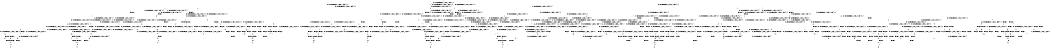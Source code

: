 digraph BCG {
size = "7, 10.5";
center = TRUE;
node [shape = circle];
0 [peripheries = 2];
0 -> 1 [label = "EX !0 !ATOMIC_EXCH_BRANCH (1, +0, FALSE, +1, 1, FALSE) !{0, 1, 2}"];
0 -> 2 [label = "EX !2 !ATOMIC_EXCH_BRANCH (1, +1, TRUE, +0, 2, TRUE) !{0, 1, 2}"];
0 -> 3 [label = "EX !1 !ATOMIC_EXCH_BRANCH (1, +0, TRUE, +0, 1, TRUE) !{0, 1, 2}"];
0 -> 4 [label = "EX !0 !ATOMIC_EXCH_BRANCH (1, +0, FALSE, +1, 1, FALSE) !{0, 1, 2}"];
1 -> 5 [label = "EX !2 !ATOMIC_EXCH_BRANCH (1, +1, TRUE, +0, 2, TRUE) !{0, 1, 2}"];
1 -> 6 [label = "EX !1 !ATOMIC_EXCH_BRANCH (1, +0, TRUE, +0, 1, TRUE) !{0, 1, 2}"];
1 -> 7 [label = "TERMINATE !0"];
2 -> 8 [label = "EX !0 !ATOMIC_EXCH_BRANCH (1, +0, FALSE, +1, 1, TRUE) !{0, 1, 2}"];
2 -> 9 [label = "EX !1 !ATOMIC_EXCH_BRANCH (1, +0, TRUE, +0, 1, FALSE) !{0, 1, 2}"];
2 -> 10 [label = "TERMINATE !2"];
2 -> 11 [label = "EX !0 !ATOMIC_EXCH_BRANCH (1, +0, FALSE, +1, 1, TRUE) !{0, 1, 2}"];
3 -> 3 [label = "EX !1 !ATOMIC_EXCH_BRANCH (1, +0, TRUE, +0, 1, TRUE) !{0, 1, 2}"];
3 -> 12 [label = "EX !0 !ATOMIC_EXCH_BRANCH (1, +0, FALSE, +1, 1, FALSE) !{0, 1, 2}"];
3 -> 13 [label = "EX !2 !ATOMIC_EXCH_BRANCH (1, +1, TRUE, +0, 2, TRUE) !{0, 1, 2}"];
3 -> 14 [label = "EX !0 !ATOMIC_EXCH_BRANCH (1, +0, FALSE, +1, 1, FALSE) !{0, 1, 2}"];
4 -> 15 [label = "EX !1 !ATOMIC_EXCH_BRANCH (1, +0, TRUE, +0, 1, TRUE) !{0, 1, 2}"];
4 -> 16 [label = "EX !2 !ATOMIC_EXCH_BRANCH (1, +1, TRUE, +0, 2, TRUE) !{0, 1, 2}"];
4 -> 17 [label = "EX !1 !ATOMIC_EXCH_BRANCH (1, +0, TRUE, +0, 1, TRUE) !{0, 1, 2}"];
4 -> 18 [label = "TERMINATE !0"];
5 -> 19 [label = "EX !1 !ATOMIC_EXCH_BRANCH (1, +0, TRUE, +0, 1, FALSE) !{0, 1, 2}"];
5 -> 20 [label = "TERMINATE !0"];
5 -> 21 [label = "TERMINATE !2"];
6 -> 6 [label = "EX !1 !ATOMIC_EXCH_BRANCH (1, +0, TRUE, +0, 1, TRUE) !{0, 1, 2}"];
6 -> 22 [label = "EX !2 !ATOMIC_EXCH_BRANCH (1, +1, TRUE, +0, 2, TRUE) !{0, 1, 2}"];
6 -> 23 [label = "TERMINATE !0"];
7 -> 24 [label = "EX !2 !ATOMIC_EXCH_BRANCH (1, +1, TRUE, +0, 2, TRUE) !{1, 2}"];
7 -> 25 [label = "EX !1 !ATOMIC_EXCH_BRANCH (1, +0, TRUE, +0, 1, TRUE) !{1, 2}"];
7 -> 26 [label = "EX !1 !ATOMIC_EXCH_BRANCH (1, +0, TRUE, +0, 1, TRUE) !{1, 2}"];
8 -> 8 [label = "EX !0 !ATOMIC_EXCH_BRANCH (1, +0, FALSE, +1, 1, TRUE) !{0, 1, 2}"];
8 -> 27 [label = "EX !1 !ATOMIC_EXCH_BRANCH (1, +0, TRUE, +0, 1, FALSE) !{0, 1, 2}"];
8 -> 28 [label = "TERMINATE !2"];
8 -> 11 [label = "EX !0 !ATOMIC_EXCH_BRANCH (1, +0, FALSE, +1, 1, TRUE) !{0, 1, 2}"];
9 -> 29 [label = "EX !0 !ATOMIC_EXCH_BRANCH (1, +0, FALSE, +1, 1, FALSE) !{0, 1, 2}"];
9 -> 30 [label = "TERMINATE !2"];
9 -> 31 [label = "TERMINATE !1"];
9 -> 32 [label = "EX !0 !ATOMIC_EXCH_BRANCH (1, +0, FALSE, +1, 1, FALSE) !{0, 1, 2}"];
10 -> 33 [label = "EX !0 !ATOMIC_EXCH_BRANCH (1, +0, FALSE, +1, 1, TRUE) !{0, 1}"];
10 -> 34 [label = "EX !1 !ATOMIC_EXCH_BRANCH (1, +0, TRUE, +0, 1, FALSE) !{0, 1}"];
10 -> 35 [label = "EX !0 !ATOMIC_EXCH_BRANCH (1, +0, FALSE, +1, 1, TRUE) !{0, 1}"];
11 -> 36 [label = "EX !1 !ATOMIC_EXCH_BRANCH (1, +0, TRUE, +0, 1, FALSE) !{0, 1, 2}"];
11 -> 11 [label = "EX !0 !ATOMIC_EXCH_BRANCH (1, +0, FALSE, +1, 1, TRUE) !{0, 1, 2}"];
11 -> 37 [label = "EX !1 !ATOMIC_EXCH_BRANCH (1, +0, TRUE, +0, 1, FALSE) !{0, 1, 2}"];
11 -> 38 [label = "TERMINATE !2"];
12 -> 6 [label = "EX !1 !ATOMIC_EXCH_BRANCH (1, +0, TRUE, +0, 1, TRUE) !{0, 1, 2}"];
12 -> 22 [label = "EX !2 !ATOMIC_EXCH_BRANCH (1, +1, TRUE, +0, 2, TRUE) !{0, 1, 2}"];
12 -> 23 [label = "TERMINATE !0"];
13 -> 9 [label = "EX !1 !ATOMIC_EXCH_BRANCH (1, +0, TRUE, +0, 1, FALSE) !{0, 1, 2}"];
13 -> 39 [label = "EX !0 !ATOMIC_EXCH_BRANCH (1, +0, FALSE, +1, 1, TRUE) !{0, 1, 2}"];
13 -> 40 [label = "TERMINATE !2"];
13 -> 41 [label = "EX !0 !ATOMIC_EXCH_BRANCH (1, +0, FALSE, +1, 1, TRUE) !{0, 1, 2}"];
14 -> 15 [label = "EX !1 !ATOMIC_EXCH_BRANCH (1, +0, TRUE, +0, 1, TRUE) !{0, 1, 2}"];
14 -> 17 [label = "EX !1 !ATOMIC_EXCH_BRANCH (1, +0, TRUE, +0, 1, TRUE) !{0, 1, 2}"];
14 -> 42 [label = "EX !2 !ATOMIC_EXCH_BRANCH (1, +1, TRUE, +0, 2, TRUE) !{0, 1, 2}"];
14 -> 43 [label = "TERMINATE !0"];
15 -> 44 [label = "EX !2 !ATOMIC_EXCH_BRANCH (1, +1, TRUE, +0, 2, TRUE) !{0, 1, 2}"];
15 -> 15 [label = "EX !1 !ATOMIC_EXCH_BRANCH (1, +0, TRUE, +0, 1, TRUE) !{0, 1, 2}"];
15 -> 45 [label = "EX !2 !ATOMIC_EXCH_BRANCH (1, +1, TRUE, +0, 2, TRUE) !{0, 1, 2}"];
15 -> 46 [label = "TERMINATE !0"];
16 -> 47 [label = "EX !1 !ATOMIC_EXCH_BRANCH (1, +0, TRUE, +0, 1, FALSE) !{0, 1, 2}"];
16 -> 48 [label = "EX !1 !ATOMIC_EXCH_BRANCH (1, +0, TRUE, +0, 1, FALSE) !{0, 1, 2}"];
16 -> 49 [label = "TERMINATE !0"];
16 -> 50 [label = "TERMINATE !2"];
17 -> 15 [label = "EX !1 !ATOMIC_EXCH_BRANCH (1, +0, TRUE, +0, 1, TRUE) !{0, 1, 2}"];
17 -> 17 [label = "EX !1 !ATOMIC_EXCH_BRANCH (1, +0, TRUE, +0, 1, TRUE) !{0, 1, 2}"];
17 -> 42 [label = "EX !2 !ATOMIC_EXCH_BRANCH (1, +1, TRUE, +0, 2, TRUE) !{0, 1, 2}"];
17 -> 43 [label = "TERMINATE !0"];
18 -> 51 [label = "EX !2 !ATOMIC_EXCH_BRANCH (1, +1, TRUE, +0, 2, TRUE) !{1, 2}"];
18 -> 52 [label = "EX !1 !ATOMIC_EXCH_BRANCH (1, +0, TRUE, +0, 1, TRUE) !{1, 2}"];
19 -> 53 [label = "TERMINATE !0"];
19 -> 54 [label = "TERMINATE !2"];
19 -> 55 [label = "TERMINATE !1"];
20 -> 56 [label = "EX !1 !ATOMIC_EXCH_BRANCH (1, +0, TRUE, +0, 1, FALSE) !{1, 2}"];
20 -> 57 [label = "TERMINATE !2"];
20 -> 58 [label = "EX !1 !ATOMIC_EXCH_BRANCH (1, +0, TRUE, +0, 1, FALSE) !{1, 2}"];
21 -> 59 [label = "EX !1 !ATOMIC_EXCH_BRANCH (1, +0, TRUE, +0, 1, FALSE) !{0, 1}"];
21 -> 57 [label = "TERMINATE !0"];
22 -> 19 [label = "EX !1 !ATOMIC_EXCH_BRANCH (1, +0, TRUE, +0, 1, FALSE) !{0, 1, 2}"];
22 -> 60 [label = "TERMINATE !0"];
22 -> 61 [label = "TERMINATE !2"];
23 -> 25 [label = "EX !1 !ATOMIC_EXCH_BRANCH (1, +0, TRUE, +0, 1, TRUE) !{1, 2}"];
23 -> 62 [label = "EX !2 !ATOMIC_EXCH_BRANCH (1, +1, TRUE, +0, 2, TRUE) !{1, 2}"];
23 -> 26 [label = "EX !1 !ATOMIC_EXCH_BRANCH (1, +0, TRUE, +0, 1, TRUE) !{1, 2}"];
24 -> 56 [label = "EX !1 !ATOMIC_EXCH_BRANCH (1, +0, TRUE, +0, 1, FALSE) !{1, 2}"];
24 -> 57 [label = "TERMINATE !2"];
24 -> 58 [label = "EX !1 !ATOMIC_EXCH_BRANCH (1, +0, TRUE, +0, 1, FALSE) !{1, 2}"];
25 -> 25 [label = "EX !1 !ATOMIC_EXCH_BRANCH (1, +0, TRUE, +0, 1, TRUE) !{1, 2}"];
25 -> 62 [label = "EX !2 !ATOMIC_EXCH_BRANCH (1, +1, TRUE, +0, 2, TRUE) !{1, 2}"];
25 -> 26 [label = "EX !1 !ATOMIC_EXCH_BRANCH (1, +0, TRUE, +0, 1, TRUE) !{1, 2}"];
26 -> 63 [label = "EX !2 !ATOMIC_EXCH_BRANCH (1, +1, TRUE, +0, 2, TRUE) !{1, 2}"];
26 -> 26 [label = "EX !1 !ATOMIC_EXCH_BRANCH (1, +0, TRUE, +0, 1, TRUE) !{1, 2}"];
26 -> 64 [label = "EX !2 !ATOMIC_EXCH_BRANCH (1, +1, TRUE, +0, 2, TRUE) !{1, 2}"];
27 -> 29 [label = "EX !0 !ATOMIC_EXCH_BRANCH (1, +0, FALSE, +1, 1, FALSE) !{0, 1, 2}"];
27 -> 65 [label = "TERMINATE !2"];
27 -> 66 [label = "TERMINATE !1"];
27 -> 32 [label = "EX !0 !ATOMIC_EXCH_BRANCH (1, +0, FALSE, +1, 1, FALSE) !{0, 1, 2}"];
28 -> 33 [label = "EX !0 !ATOMIC_EXCH_BRANCH (1, +0, FALSE, +1, 1, TRUE) !{0, 1}"];
28 -> 67 [label = "EX !1 !ATOMIC_EXCH_BRANCH (1, +0, TRUE, +0, 1, FALSE) !{0, 1}"];
28 -> 35 [label = "EX !0 !ATOMIC_EXCH_BRANCH (1, +0, FALSE, +1, 1, TRUE) !{0, 1}"];
29 -> 53 [label = "TERMINATE !0"];
29 -> 54 [label = "TERMINATE !2"];
29 -> 55 [label = "TERMINATE !1"];
30 -> 68 [label = "EX !0 !ATOMIC_EXCH_BRANCH (1, +0, FALSE, +1, 1, FALSE) !{0, 1}"];
30 -> 69 [label = "TERMINATE !1"];
30 -> 70 [label = "EX !0 !ATOMIC_EXCH_BRANCH (1, +0, FALSE, +1, 1, FALSE) !{0, 1}"];
31 -> 71 [label = "EX !0 !ATOMIC_EXCH_BRANCH (1, +0, FALSE, +1, 1, FALSE) !{0, 2}"];
31 -> 69 [label = "TERMINATE !2"];
31 -> 72 [label = "EX !0 !ATOMIC_EXCH_BRANCH (1, +0, FALSE, +1, 1, FALSE) !{0, 2}"];
32 -> 73 [label = "TERMINATE !0"];
32 -> 74 [label = "TERMINATE !2"];
32 -> 75 [label = "TERMINATE !1"];
33 -> 33 [label = "EX !0 !ATOMIC_EXCH_BRANCH (1, +0, FALSE, +1, 1, TRUE) !{0, 1}"];
33 -> 67 [label = "EX !1 !ATOMIC_EXCH_BRANCH (1, +0, TRUE, +0, 1, FALSE) !{0, 1}"];
33 -> 35 [label = "EX !0 !ATOMIC_EXCH_BRANCH (1, +0, FALSE, +1, 1, TRUE) !{0, 1}"];
34 -> 68 [label = "EX !0 !ATOMIC_EXCH_BRANCH (1, +0, FALSE, +1, 1, FALSE) !{0, 1}"];
34 -> 69 [label = "TERMINATE !1"];
34 -> 70 [label = "EX !0 !ATOMIC_EXCH_BRANCH (1, +0, FALSE, +1, 1, FALSE) !{0, 1}"];
35 -> 76 [label = "EX !1 !ATOMIC_EXCH_BRANCH (1, +0, TRUE, +0, 1, FALSE) !{0, 1}"];
35 -> 35 [label = "EX !0 !ATOMIC_EXCH_BRANCH (1, +0, FALSE, +1, 1, TRUE) !{0, 1}"];
35 -> 77 [label = "EX !1 !ATOMIC_EXCH_BRANCH (1, +0, TRUE, +0, 1, FALSE) !{0, 1}"];
36 -> 78 [label = "EX !0 !ATOMIC_EXCH_BRANCH (1, +0, FALSE, +1, 1, FALSE) !{0, 1, 2}"];
36 -> 79 [label = "TERMINATE !2"];
36 -> 80 [label = "TERMINATE !1"];
37 -> 32 [label = "EX !0 !ATOMIC_EXCH_BRANCH (1, +0, FALSE, +1, 1, FALSE) !{0, 1, 2}"];
37 -> 81 [label = "TERMINATE !2"];
37 -> 82 [label = "TERMINATE !1"];
38 -> 83 [label = "EX !0 !ATOMIC_EXCH_BRANCH (1, +0, FALSE, +1, 1, TRUE) !{0, 1}"];
38 -> 84 [label = "EX !1 !ATOMIC_EXCH_BRANCH (1, +0, TRUE, +0, 1, FALSE) !{0, 1}"];
39 -> 39 [label = "EX !0 !ATOMIC_EXCH_BRANCH (1, +0, FALSE, +1, 1, TRUE) !{0, 1, 2}"];
39 -> 27 [label = "EX !1 !ATOMIC_EXCH_BRANCH (1, +0, TRUE, +0, 1, FALSE) !{0, 1, 2}"];
39 -> 85 [label = "TERMINATE !2"];
39 -> 41 [label = "EX !0 !ATOMIC_EXCH_BRANCH (1, +0, FALSE, +1, 1, TRUE) !{0, 1, 2}"];
40 -> 34 [label = "EX !1 !ATOMIC_EXCH_BRANCH (1, +0, TRUE, +0, 1, FALSE) !{0, 1}"];
40 -> 86 [label = "EX !0 !ATOMIC_EXCH_BRANCH (1, +0, FALSE, +1, 1, TRUE) !{0, 1}"];
40 -> 87 [label = "EX !0 !ATOMIC_EXCH_BRANCH (1, +0, FALSE, +1, 1, TRUE) !{0, 1}"];
41 -> 36 [label = "EX !1 !ATOMIC_EXCH_BRANCH (1, +0, TRUE, +0, 1, FALSE) !{0, 1, 2}"];
41 -> 41 [label = "EX !0 !ATOMIC_EXCH_BRANCH (1, +0, FALSE, +1, 1, TRUE) !{0, 1, 2}"];
41 -> 37 [label = "EX !1 !ATOMIC_EXCH_BRANCH (1, +0, TRUE, +0, 1, FALSE) !{0, 1, 2}"];
41 -> 88 [label = "TERMINATE !2"];
42 -> 47 [label = "EX !1 !ATOMIC_EXCH_BRANCH (1, +0, TRUE, +0, 1, FALSE) !{0, 1, 2}"];
42 -> 48 [label = "EX !1 !ATOMIC_EXCH_BRANCH (1, +0, TRUE, +0, 1, FALSE) !{0, 1, 2}"];
42 -> 89 [label = "TERMINATE !0"];
42 -> 90 [label = "TERMINATE !2"];
43 -> 52 [label = "EX !1 !ATOMIC_EXCH_BRANCH (1, +0, TRUE, +0, 1, TRUE) !{1, 2}"];
43 -> 91 [label = "EX !2 !ATOMIC_EXCH_BRANCH (1, +1, TRUE, +0, 2, TRUE) !{1, 2}"];
44 -> 92 [label = "EX !1 !ATOMIC_EXCH_BRANCH (1, +0, TRUE, +0, 1, FALSE) !{0, 1, 2}"];
44 -> 93 [label = "TERMINATE !0"];
44 -> 94 [label = "TERMINATE !2"];
45 -> 47 [label = "EX !1 !ATOMIC_EXCH_BRANCH (1, +0, TRUE, +0, 1, FALSE) !{0, 1, 2}"];
45 -> 95 [label = "TERMINATE !0"];
45 -> 96 [label = "TERMINATE !2"];
46 -> 97 [label = "EX !1 !ATOMIC_EXCH_BRANCH (1, +0, TRUE, +0, 1, TRUE) !{1, 2}"];
46 -> 98 [label = "EX !2 !ATOMIC_EXCH_BRANCH (1, +1, TRUE, +0, 2, TRUE) !{1, 2}"];
47 -> 99 [label = "TERMINATE !0"];
47 -> 100 [label = "TERMINATE !2"];
47 -> 101 [label = "TERMINATE !1"];
48 -> 73 [label = "TERMINATE !0"];
48 -> 74 [label = "TERMINATE !2"];
48 -> 75 [label = "TERMINATE !1"];
49 -> 102 [label = "EX !1 !ATOMIC_EXCH_BRANCH (1, +0, TRUE, +0, 1, FALSE) !{1, 2}"];
49 -> 103 [label = "TERMINATE !2"];
50 -> 104 [label = "EX !1 !ATOMIC_EXCH_BRANCH (1, +0, TRUE, +0, 1, FALSE) !{0, 1}"];
50 -> 103 [label = "TERMINATE !0"];
51 -> 102 [label = "EX !1 !ATOMIC_EXCH_BRANCH (1, +0, TRUE, +0, 1, FALSE) !{1, 2}"];
51 -> 103 [label = "TERMINATE !2"];
52 -> 52 [label = "EX !1 !ATOMIC_EXCH_BRANCH (1, +0, TRUE, +0, 1, TRUE) !{1, 2}"];
52 -> 91 [label = "EX !2 !ATOMIC_EXCH_BRANCH (1, +1, TRUE, +0, 2, TRUE) !{1, 2}"];
53 -> 105 [label = "TERMINATE !2"];
53 -> 106 [label = "TERMINATE !1"];
54 -> 105 [label = "TERMINATE !0"];
54 -> 107 [label = "TERMINATE !1"];
55 -> 106 [label = "TERMINATE !0"];
55 -> 107 [label = "TERMINATE !2"];
56 -> 105 [label = "TERMINATE !2"];
56 -> 106 [label = "TERMINATE !1"];
57 -> 108 [label = "EX !1 !ATOMIC_EXCH_BRANCH (1, +0, TRUE, +0, 1, FALSE) !{1}"];
57 -> 109 [label = "EX !1 !ATOMIC_EXCH_BRANCH (1, +0, TRUE, +0, 1, FALSE) !{1}"];
58 -> 110 [label = "TERMINATE !2"];
58 -> 111 [label = "TERMINATE !1"];
59 -> 105 [label = "TERMINATE !0"];
59 -> 107 [label = "TERMINATE !1"];
60 -> 56 [label = "EX !1 !ATOMIC_EXCH_BRANCH (1, +0, TRUE, +0, 1, FALSE) !{1, 2}"];
60 -> 112 [label = "TERMINATE !2"];
60 -> 58 [label = "EX !1 !ATOMIC_EXCH_BRANCH (1, +0, TRUE, +0, 1, FALSE) !{1, 2}"];
61 -> 59 [label = "EX !1 !ATOMIC_EXCH_BRANCH (1, +0, TRUE, +0, 1, FALSE) !{0, 1}"];
61 -> 112 [label = "TERMINATE !0"];
62 -> 56 [label = "EX !1 !ATOMIC_EXCH_BRANCH (1, +0, TRUE, +0, 1, FALSE) !{1, 2}"];
62 -> 112 [label = "TERMINATE !2"];
62 -> 58 [label = "EX !1 !ATOMIC_EXCH_BRANCH (1, +0, TRUE, +0, 1, FALSE) !{1, 2}"];
63 -> 113 [label = "EX !1 !ATOMIC_EXCH_BRANCH (1, +0, TRUE, +0, 1, FALSE) !{1, 2}"];
63 -> 114 [label = "TERMINATE !2"];
63 -> 58 [label = "EX !1 !ATOMIC_EXCH_BRANCH (1, +0, TRUE, +0, 1, FALSE) !{1, 2}"];
64 -> 58 [label = "EX !1 !ATOMIC_EXCH_BRANCH (1, +0, TRUE, +0, 1, FALSE) !{1, 2}"];
64 -> 115 [label = "TERMINATE !2"];
65 -> 68 [label = "EX !0 !ATOMIC_EXCH_BRANCH (1, +0, FALSE, +1, 1, FALSE) !{0, 1}"];
65 -> 116 [label = "TERMINATE !1"];
65 -> 70 [label = "EX !0 !ATOMIC_EXCH_BRANCH (1, +0, FALSE, +1, 1, FALSE) !{0, 1}"];
66 -> 71 [label = "EX !0 !ATOMIC_EXCH_BRANCH (1, +0, FALSE, +1, 1, FALSE) !{0, 2}"];
66 -> 116 [label = "TERMINATE !2"];
66 -> 72 [label = "EX !0 !ATOMIC_EXCH_BRANCH (1, +0, FALSE, +1, 1, FALSE) !{0, 2}"];
67 -> 68 [label = "EX !0 !ATOMIC_EXCH_BRANCH (1, +0, FALSE, +1, 1, FALSE) !{0, 1}"];
67 -> 116 [label = "TERMINATE !1"];
67 -> 70 [label = "EX !0 !ATOMIC_EXCH_BRANCH (1, +0, FALSE, +1, 1, FALSE) !{0, 1}"];
68 -> 105 [label = "TERMINATE !0"];
68 -> 107 [label = "TERMINATE !1"];
69 -> 117 [label = "EX !0 !ATOMIC_EXCH_BRANCH (1, +0, FALSE, +1, 1, FALSE) !{0}"];
69 -> 118 [label = "EX !0 !ATOMIC_EXCH_BRANCH (1, +0, FALSE, +1, 1, FALSE) !{0}"];
70 -> 119 [label = "TERMINATE !0"];
70 -> 120 [label = "TERMINATE !1"];
71 -> 106 [label = "TERMINATE !0"];
71 -> 107 [label = "TERMINATE !2"];
72 -> 121 [label = "TERMINATE !0"];
72 -> 122 [label = "TERMINATE !2"];
73 -> 123 [label = "TERMINATE !2"];
73 -> 124 [label = "TERMINATE !1"];
74 -> 123 [label = "TERMINATE !0"];
74 -> 125 [label = "TERMINATE !1"];
75 -> 124 [label = "TERMINATE !0"];
75 -> 125 [label = "TERMINATE !2"];
76 -> 126 [label = "EX !0 !ATOMIC_EXCH_BRANCH (1, +0, FALSE, +1, 1, FALSE) !{0, 1}"];
76 -> 127 [label = "TERMINATE !1"];
76 -> 70 [label = "EX !0 !ATOMIC_EXCH_BRANCH (1, +0, FALSE, +1, 1, FALSE) !{0, 1}"];
77 -> 70 [label = "EX !0 !ATOMIC_EXCH_BRANCH (1, +0, FALSE, +1, 1, FALSE) !{0, 1}"];
77 -> 128 [label = "TERMINATE !1"];
78 -> 99 [label = "TERMINATE !0"];
78 -> 100 [label = "TERMINATE !2"];
78 -> 101 [label = "TERMINATE !1"];
79 -> 129 [label = "EX !0 !ATOMIC_EXCH_BRANCH (1, +0, FALSE, +1, 1, FALSE) !{0, 1}"];
79 -> 130 [label = "TERMINATE !1"];
80 -> 131 [label = "EX !0 !ATOMIC_EXCH_BRANCH (1, +0, FALSE, +1, 1, FALSE) !{0, 2}"];
80 -> 130 [label = "TERMINATE !2"];
81 -> 132 [label = "EX !0 !ATOMIC_EXCH_BRANCH (1, +0, FALSE, +1, 1, FALSE) !{0, 1}"];
81 -> 133 [label = "TERMINATE !1"];
82 -> 134 [label = "EX !0 !ATOMIC_EXCH_BRANCH (1, +0, FALSE, +1, 1, FALSE) !{0, 2}"];
82 -> 133 [label = "TERMINATE !2"];
83 -> 83 [label = "EX !0 !ATOMIC_EXCH_BRANCH (1, +0, FALSE, +1, 1, TRUE) !{0, 1}"];
83 -> 84 [label = "EX !1 !ATOMIC_EXCH_BRANCH (1, +0, TRUE, +0, 1, FALSE) !{0, 1}"];
84 -> 132 [label = "EX !0 !ATOMIC_EXCH_BRANCH (1, +0, FALSE, +1, 1, FALSE) !{0, 1}"];
84 -> 133 [label = "TERMINATE !1"];
85 -> 86 [label = "EX !0 !ATOMIC_EXCH_BRANCH (1, +0, FALSE, +1, 1, TRUE) !{0, 1}"];
85 -> 67 [label = "EX !1 !ATOMIC_EXCH_BRANCH (1, +0, TRUE, +0, 1, FALSE) !{0, 1}"];
85 -> 87 [label = "EX !0 !ATOMIC_EXCH_BRANCH (1, +0, FALSE, +1, 1, TRUE) !{0, 1}"];
86 -> 86 [label = "EX !0 !ATOMIC_EXCH_BRANCH (1, +0, FALSE, +1, 1, TRUE) !{0, 1}"];
86 -> 67 [label = "EX !1 !ATOMIC_EXCH_BRANCH (1, +0, TRUE, +0, 1, FALSE) !{0, 1}"];
86 -> 87 [label = "EX !0 !ATOMIC_EXCH_BRANCH (1, +0, FALSE, +1, 1, TRUE) !{0, 1}"];
87 -> 76 [label = "EX !1 !ATOMIC_EXCH_BRANCH (1, +0, TRUE, +0, 1, FALSE) !{0, 1}"];
87 -> 87 [label = "EX !0 !ATOMIC_EXCH_BRANCH (1, +0, FALSE, +1, 1, TRUE) !{0, 1}"];
87 -> 77 [label = "EX !1 !ATOMIC_EXCH_BRANCH (1, +0, TRUE, +0, 1, FALSE) !{0, 1}"];
88 -> 135 [label = "EX !0 !ATOMIC_EXCH_BRANCH (1, +0, FALSE, +1, 1, TRUE) !{0, 1}"];
88 -> 84 [label = "EX !1 !ATOMIC_EXCH_BRANCH (1, +0, TRUE, +0, 1, FALSE) !{0, 1}"];
89 -> 102 [label = "EX !1 !ATOMIC_EXCH_BRANCH (1, +0, TRUE, +0, 1, FALSE) !{1, 2}"];
89 -> 136 [label = "TERMINATE !2"];
90 -> 104 [label = "EX !1 !ATOMIC_EXCH_BRANCH (1, +0, TRUE, +0, 1, FALSE) !{0, 1}"];
90 -> 136 [label = "TERMINATE !0"];
91 -> 102 [label = "EX !1 !ATOMIC_EXCH_BRANCH (1, +0, TRUE, +0, 1, FALSE) !{1, 2}"];
91 -> 136 [label = "TERMINATE !2"];
92 -> 137 [label = "TERMINATE !0"];
92 -> 138 [label = "TERMINATE !2"];
92 -> 139 [label = "TERMINATE !1"];
93 -> 140 [label = "EX !1 !ATOMIC_EXCH_BRANCH (1, +0, TRUE, +0, 1, FALSE) !{1, 2}"];
93 -> 141 [label = "TERMINATE !2"];
94 -> 142 [label = "EX !1 !ATOMIC_EXCH_BRANCH (1, +0, TRUE, +0, 1, FALSE) !{0, 1}"];
94 -> 141 [label = "TERMINATE !0"];
95 -> 143 [label = "EX !1 !ATOMIC_EXCH_BRANCH (1, +0, TRUE, +0, 1, FALSE) !{1, 2}"];
95 -> 144 [label = "TERMINATE !2"];
96 -> 145 [label = "EX !1 !ATOMIC_EXCH_BRANCH (1, +0, TRUE, +0, 1, FALSE) !{0, 1}"];
96 -> 144 [label = "TERMINATE !0"];
97 -> 97 [label = "EX !1 !ATOMIC_EXCH_BRANCH (1, +0, TRUE, +0, 1, TRUE) !{1, 2}"];
97 -> 98 [label = "EX !2 !ATOMIC_EXCH_BRANCH (1, +1, TRUE, +0, 2, TRUE) !{1, 2}"];
98 -> 143 [label = "EX !1 !ATOMIC_EXCH_BRANCH (1, +0, TRUE, +0, 1, FALSE) !{1, 2}"];
98 -> 144 [label = "TERMINATE !2"];
99 -> 146 [label = "TERMINATE !2"];
99 -> 147 [label = "TERMINATE !1"];
100 -> 146 [label = "TERMINATE !0"];
100 -> 148 [label = "TERMINATE !1"];
101 -> 147 [label = "TERMINATE !0"];
101 -> 148 [label = "TERMINATE !2"];
102 -> 123 [label = "TERMINATE !2"];
102 -> 124 [label = "TERMINATE !1"];
103 -> 149 [label = "EX !1 !ATOMIC_EXCH_BRANCH (1, +0, TRUE, +0, 1, FALSE) !{1}"];
104 -> 123 [label = "TERMINATE !0"];
104 -> 125 [label = "TERMINATE !1"];
105 -> 150 [label = "TERMINATE !1"];
106 -> 150 [label = "TERMINATE !2"];
107 -> 150 [label = "TERMINATE !0"];
108 -> 150 [label = "TERMINATE !1"];
109 -> 151 [label = "TERMINATE !1"];
110 -> 152 [label = "TERMINATE !1"];
111 -> 152 [label = "TERMINATE !2"];
112 -> 108 [label = "EX !1 !ATOMIC_EXCH_BRANCH (1, +0, TRUE, +0, 1, FALSE) !{1}"];
112 -> 109 [label = "EX !1 !ATOMIC_EXCH_BRANCH (1, +0, TRUE, +0, 1, FALSE) !{1}"];
113 -> 153 [label = "TERMINATE !2"];
113 -> 154 [label = "TERMINATE !1"];
114 -> 155 [label = "EX !1 !ATOMIC_EXCH_BRANCH (1, +0, TRUE, +0, 1, FALSE) !{1}"];
115 -> 156 [label = "EX !1 !ATOMIC_EXCH_BRANCH (1, +0, TRUE, +0, 1, FALSE) !{1}"];
116 -> 117 [label = "EX !0 !ATOMIC_EXCH_BRANCH (1, +0, FALSE, +1, 1, FALSE) !{0}"];
116 -> 118 [label = "EX !0 !ATOMIC_EXCH_BRANCH (1, +0, FALSE, +1, 1, FALSE) !{0}"];
117 -> 150 [label = "TERMINATE !0"];
118 -> 157 [label = "TERMINATE !0"];
119 -> 158 [label = "TERMINATE !1"];
120 -> 158 [label = "TERMINATE !0"];
121 -> 159 [label = "TERMINATE !2"];
122 -> 159 [label = "TERMINATE !0"];
123 -> 160 [label = "TERMINATE !1"];
124 -> 160 [label = "TERMINATE !2"];
125 -> 160 [label = "TERMINATE !0"];
126 -> 161 [label = "TERMINATE !0"];
126 -> 162 [label = "TERMINATE !1"];
127 -> 163 [label = "EX !0 !ATOMIC_EXCH_BRANCH (1, +0, FALSE, +1, 1, FALSE) !{0}"];
128 -> 164 [label = "EX !0 !ATOMIC_EXCH_BRANCH (1, +0, FALSE, +1, 1, FALSE) !{0}"];
129 -> 146 [label = "TERMINATE !0"];
129 -> 148 [label = "TERMINATE !1"];
130 -> 165 [label = "EX !0 !ATOMIC_EXCH_BRANCH (1, +0, FALSE, +1, 1, FALSE) !{0}"];
131 -> 147 [label = "TERMINATE !0"];
131 -> 148 [label = "TERMINATE !2"];
132 -> 123 [label = "TERMINATE !0"];
132 -> 125 [label = "TERMINATE !1"];
133 -> 166 [label = "EX !0 !ATOMIC_EXCH_BRANCH (1, +0, FALSE, +1, 1, FALSE) !{0}"];
134 -> 124 [label = "TERMINATE !0"];
134 -> 125 [label = "TERMINATE !2"];
135 -> 135 [label = "EX !0 !ATOMIC_EXCH_BRANCH (1, +0, FALSE, +1, 1, TRUE) !{0, 1}"];
135 -> 84 [label = "EX !1 !ATOMIC_EXCH_BRANCH (1, +0, TRUE, +0, 1, FALSE) !{0, 1}"];
136 -> 149 [label = "EX !1 !ATOMIC_EXCH_BRANCH (1, +0, TRUE, +0, 1, FALSE) !{1}"];
137 -> 167 [label = "TERMINATE !2"];
137 -> 168 [label = "TERMINATE !1"];
138 -> 167 [label = "TERMINATE !0"];
138 -> 169 [label = "TERMINATE !1"];
139 -> 168 [label = "TERMINATE !0"];
139 -> 169 [label = "TERMINATE !2"];
140 -> 167 [label = "TERMINATE !2"];
140 -> 168 [label = "TERMINATE !1"];
141 -> 170 [label = "EX !1 !ATOMIC_EXCH_BRANCH (1, +0, TRUE, +0, 1, FALSE) !{1}"];
142 -> 167 [label = "TERMINATE !0"];
142 -> 169 [label = "TERMINATE !1"];
143 -> 146 [label = "TERMINATE !2"];
143 -> 147 [label = "TERMINATE !1"];
144 -> 171 [label = "EX !1 !ATOMIC_EXCH_BRANCH (1, +0, TRUE, +0, 1, FALSE) !{1}"];
145 -> 146 [label = "TERMINATE !0"];
145 -> 148 [label = "TERMINATE !1"];
146 -> 172 [label = "TERMINATE !1"];
147 -> 172 [label = "TERMINATE !2"];
148 -> 172 [label = "TERMINATE !0"];
149 -> 160 [label = "TERMINATE !1"];
150 -> 173 [label = "exit"];
151 -> 174 [label = "exit"];
152 -> 175 [label = "exit"];
153 -> 176 [label = "TERMINATE !1"];
154 -> 176 [label = "TERMINATE !2"];
155 -> 176 [label = "TERMINATE !1"];
156 -> 152 [label = "TERMINATE !1"];
157 -> 177 [label = "exit"];
158 -> 178 [label = "exit"];
159 -> 179 [label = "exit"];
160 -> 180 [label = "exit"];
161 -> 181 [label = "TERMINATE !1"];
162 -> 181 [label = "TERMINATE !0"];
163 -> 181 [label = "TERMINATE !0"];
164 -> 158 [label = "TERMINATE !0"];
165 -> 172 [label = "TERMINATE !0"];
166 -> 160 [label = "TERMINATE !0"];
167 -> 182 [label = "TERMINATE !1"];
168 -> 182 [label = "TERMINATE !2"];
169 -> 182 [label = "TERMINATE !0"];
170 -> 182 [label = "TERMINATE !1"];
171 -> 172 [label = "TERMINATE !1"];
172 -> 183 [label = "exit"];
176 -> 184 [label = "exit"];
181 -> 185 [label = "exit"];
182 -> 186 [label = "exit"];
}

